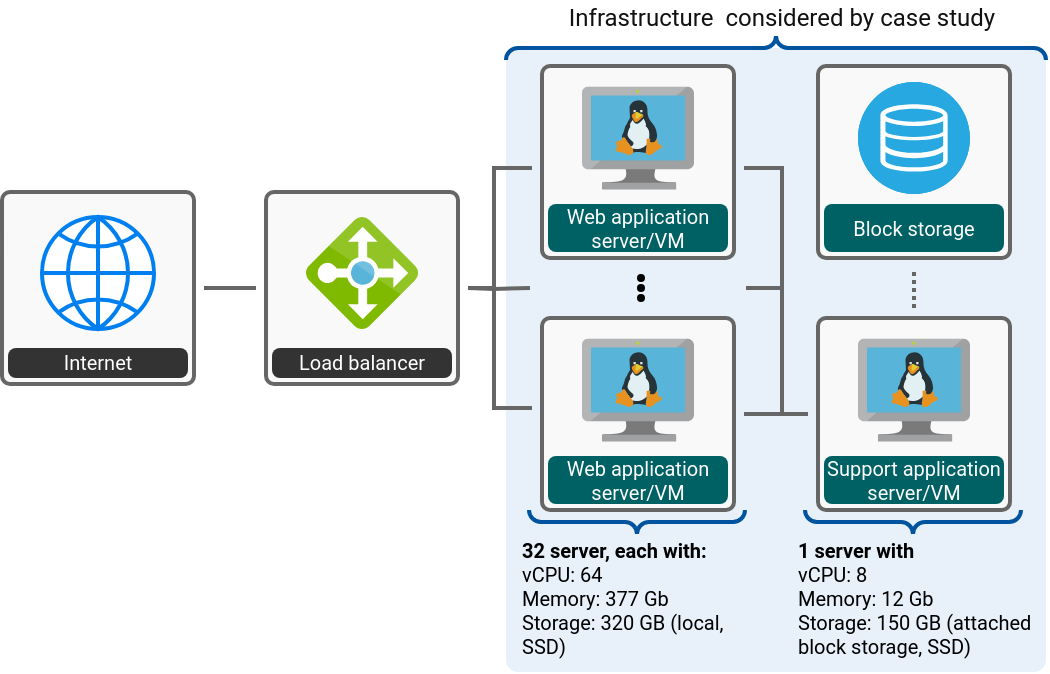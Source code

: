 <mxfile version="20.8.16" type="device"><diagram name="Page-1" id="bfe91b75-5d2c-26a0-9c1d-138518896778"><mxGraphModel dx="639" dy="370" grid="1" gridSize="3" guides="1" tooltips="1" connect="1" arrows="1" fold="1" page="1" pageScale="1" pageWidth="1100" pageHeight="850" background="none" math="0" shadow="0"><root><mxCell id="0"/><mxCell id="1" parent="0"/><mxCell id="AqPLjchYshI3dGD_XxI8-84" value="" style="rounded=1;whiteSpace=wrap;html=1;pointerEvents=0;fontFamily=Roboto;fontSource=https%3A%2F%2Ffonts.google.com%2Fspecimen%2FRoboto;fontSize=12;fontColor=#111111;fillColor=#E8F1FA;gradientColor=none;strokeColor=none;absoluteArcSize=1;arcSize=12;fillStyle=auto;" vertex="1" parent="1"><mxGeometry x="264" y="36" width="270" height="312" as="geometry"/></mxCell><mxCell id="AqPLjchYshI3dGD_XxI8-5" value="" style="labelPosition=right;align=left;strokeWidth=2;shape=mxgraph.mockup.markup.curlyBrace;html=1;shadow=0;dashed=0;strokeColor=#00549F;direction=south;fontFamily=Libertinus Sans;fontSize=9.96;startSize=6;rotation=90;" vertex="1" parent="1"><mxGeometry x="323.5" y="219" width="12" height="108" as="geometry"/></mxCell><mxCell id="AqPLjchYshI3dGD_XxI8-6" value="&lt;b style=&quot;font-size: 10px;&quot;&gt;32 server, each with:&lt;/b&gt;&lt;br style=&quot;font-size: 10px;&quot;&gt;vCPU: 64&lt;br style=&quot;font-size: 10px;&quot;&gt;Memory: 377 Gb&lt;br style=&quot;font-size: 10px;&quot;&gt;Storage: 320 GB (local, SSD)" style="text;html=1;strokeColor=none;fillColor=none;align=left;verticalAlign=top;whiteSpace=wrap;rounded=0;fontSize=10;fontFamily=Roboto;fontSource=https%3A%2F%2Ffonts.google.com%2Fspecimen%2FRoboto;spacingTop=-4;" vertex="1" parent="1"><mxGeometry x="270" y="279" width="120" height="66" as="geometry"/></mxCell><mxCell id="AqPLjchYshI3dGD_XxI8-11" value="" style="endArrow=none;html=1;rounded=0;strokeColor=#666666;fontFamily=Roboto;fontSource=https%3A%2F%2Ffonts.google.com%2Fspecimen%2FRoboto;fontSize=9.96;startSize=9;sourcePerimeterSpacing=5;targetPerimeterSpacing=5;jumpStyle=none;startArrow=none;startFill=0;endFill=0;endSize=5;strokeWidth=2;" edge="1" parent="1" source="AqPLjchYshI3dGD_XxI8-19" target="AqPLjchYshI3dGD_XxI8-30"><mxGeometry width="50" height="50" relative="1" as="geometry"><mxPoint x="90" y="124" as="sourcePoint"/><mxPoint x="139" y="156" as="targetPoint"/></mxGeometry></mxCell><mxCell id="AqPLjchYshI3dGD_XxI8-12" value="" style="endArrow=none;html=1;rounded=0;strokeColor=#666666;fontFamily=Roboto;fontSource=https%3A%2F%2Ffonts.google.com%2Fspecimen%2FRoboto;fontSize=9.96;startSize=9;sourcePerimeterSpacing=5;targetPerimeterSpacing=5;jumpStyle=none;startArrow=none;startFill=0;edgeStyle=orthogonalEdgeStyle;endFill=0;endSize=5;strokeWidth=2;" edge="1" parent="1" source="AqPLjchYshI3dGD_XxI8-30" target="AqPLjchYshI3dGD_XxI8-50"><mxGeometry width="50" height="50" relative="1" as="geometry"><mxPoint x="192" y="103" as="sourcePoint"/><mxPoint x="271" y="84" as="targetPoint"/><Array as="points"><mxPoint x="258" y="156"/><mxPoint x="258" y="96"/></Array></mxGeometry></mxCell><mxCell id="AqPLjchYshI3dGD_XxI8-19" value="" style="whiteSpace=wrap;html=1;strokeWidth=2;fontFamily=Roboto;fontSource=https%3A%2F%2Ffonts.google.com%2Fspecimen%2FRoboto;fontSize=9.96;startSize=6;strokeColor=#666666;fillColor=#F9F9F9;rounded=1;absoluteArcSize=1;arcSize=8;container=1;collapsible=0;" vertex="1" parent="1"><mxGeometry x="12" y="108" width="96" height="96" as="geometry"/></mxCell><mxCell id="AqPLjchYshI3dGD_XxI8-29" value="" style="rounded=0;whiteSpace=wrap;html=1;pointerEvents=0;fontFamily=Roboto;fontSource=https%3A%2F%2Ffonts.google.com%2Fspecimen%2FRoboto;fontSize=10;fontColor=#FFFFFF;fillColor=#F9F9F9;gradientColor=none;strokeColor=none;container=1;dropTarget=1;collapsible=0;connectable=0;allowArrows=0;resizable=0;deletable=0;rotatable=0;movable=0;" vertex="1" parent="AqPLjchYshI3dGD_XxI8-19"><mxGeometry x="3" y="3" width="90" height="75" as="geometry"/></mxCell><mxCell id="AqPLjchYshI3dGD_XxI8-8" value="" style="html=1;verticalLabelPosition=bottom;align=center;labelBackgroundColor=#ffffff;verticalAlign=top;strokeWidth=2;strokeColor=#0080F0;shadow=0;dashed=0;shape=mxgraph.ios7.icons.globe;fontFamily=Roboto;fontSource=https%3A%2F%2Ffonts.google.com%2Fspecimen%2FRoboto;fontSize=9.96;startSize=6;points=[[1,0.5,0,0,0]];aspect=fixed;" vertex="1" parent="AqPLjchYshI3dGD_XxI8-29"><mxGeometry x="17" y="9.5" width="56" height="56" as="geometry"/></mxCell><mxCell id="AqPLjchYshI3dGD_XxI8-21" value="Internet" style="rounded=1;whiteSpace=wrap;html=1;pointerEvents=0;fontFamily=Roboto;fontSize=10;fontColor=#FFFFFF;fillColor=#333333;gradientColor=none;fontSource=https%3A%2F%2Ffonts.google.com%2Fspecimen%2FRoboto;absoluteArcSize=1;arcSize=8;strokeColor=none;spacingTop=-1;deletable=0;rotatable=0;resizable=0;movable=0;allowArrows=0;connectable=0;" vertex="1" parent="AqPLjchYshI3dGD_XxI8-19"><mxGeometry x="3" y="78" width="90" height="15" as="geometry"/></mxCell><mxCell id="AqPLjchYshI3dGD_XxI8-30" value="" style="whiteSpace=wrap;html=1;strokeWidth=2;fontFamily=Roboto;fontSource=https%3A%2F%2Ffonts.google.com%2Fspecimen%2FRoboto;fontSize=9.96;startSize=6;strokeColor=#666666;fillColor=#F9F9F9;rounded=1;absoluteArcSize=1;arcSize=8;container=1;collapsible=0;" vertex="1" parent="1"><mxGeometry x="144" y="108" width="96" height="96" as="geometry"/></mxCell><mxCell id="AqPLjchYshI3dGD_XxI8-31" value="" style="rounded=0;whiteSpace=wrap;html=1;pointerEvents=0;fontFamily=Roboto;fontSource=https%3A%2F%2Ffonts.google.com%2Fspecimen%2FRoboto;fontSize=10;fontColor=#FFFFFF;fillColor=#F9F9F9;gradientColor=none;strokeColor=none;container=1;dropTarget=1;collapsible=0;connectable=0;allowArrows=0;resizable=0;deletable=0;rotatable=0;movable=0;cloneable=1;" vertex="1" parent="AqPLjchYshI3dGD_XxI8-30"><mxGeometry x="3" y="3" width="90" height="75" as="geometry"/></mxCell><mxCell id="AqPLjchYshI3dGD_XxI8-34" value="" style="sketch=0;aspect=fixed;html=1;points=[[0,0.5,0,0,0],[0.5,0,0,0,0],[0.5,1,0,0,0],[1,0.5,0,0,0]];align=center;image;fontSize=12;image=img/lib/mscae/Load_Balancer_feature.svg;dashed=1;strokeWidth=2;fontFamily=Roboto;fontSource=https%3A%2F%2Ffonts.google.com%2Fspecimen%2FRoboto;startSize=6;rotation=90;allowArrows=0;connectable=0;" vertex="1" parent="AqPLjchYshI3dGD_XxI8-31"><mxGeometry x="17" y="9.5" width="56" height="56" as="geometry"/></mxCell><mxCell id="AqPLjchYshI3dGD_XxI8-33" value="Load balancer" style="rounded=1;whiteSpace=wrap;html=1;pointerEvents=0;fontFamily=Roboto;fontSize=10;fontColor=#FFFFFF;fillColor=#333333;gradientColor=none;fontSource=https%3A%2F%2Ffonts.google.com%2Fspecimen%2FRoboto;absoluteArcSize=1;arcSize=8;strokeColor=none;spacingTop=-1;deletable=0;rotatable=0;resizable=0;movable=0;allowArrows=0;connectable=0;" vertex="1" parent="AqPLjchYshI3dGD_XxI8-30"><mxGeometry x="3" y="78" width="90" height="15" as="geometry"/></mxCell><mxCell id="AqPLjchYshI3dGD_XxI8-48" value="" style="endArrow=none;html=1;rounded=0;strokeColor=#666666;fontFamily=Roboto;fontSource=https%3A%2F%2Ffonts.google.com%2Fspecimen%2FRoboto;fontSize=9.96;startSize=9;sourcePerimeterSpacing=5;targetPerimeterSpacing=5;jumpStyle=none;startArrow=none;startFill=0;edgeStyle=orthogonalEdgeStyle;endFill=0;endSize=5;strokeWidth=2;" edge="1" parent="1" source="AqPLjchYshI3dGD_XxI8-30"><mxGeometry width="50" height="50" relative="1" as="geometry"><mxPoint x="248" y="159" as="sourcePoint"/><mxPoint x="277" y="216" as="targetPoint"/><Array as="points"><mxPoint x="258" y="156"/><mxPoint x="258" y="216"/></Array></mxGeometry></mxCell><mxCell id="AqPLjchYshI3dGD_XxI8-70" value="" style="whiteSpace=wrap;html=1;strokeWidth=2;fontFamily=Roboto;fontSource=https%3A%2F%2Ffonts.google.com%2Fspecimen%2FRoboto;fontSize=9.96;startSize=6;strokeColor=#666666;fillColor=#F9F9F9;rounded=1;absoluteArcSize=1;arcSize=8;container=1;collapsible=0;" vertex="1" parent="1"><mxGeometry x="420" y="171" width="96" height="96" as="geometry"/></mxCell><mxCell id="AqPLjchYshI3dGD_XxI8-71" value="" style="rounded=0;whiteSpace=wrap;html=1;pointerEvents=0;fontFamily=Roboto;fontSource=https%3A%2F%2Ffonts.google.com%2Fspecimen%2FRoboto;fontSize=10;fontColor=#FFFFFF;fillColor=#F9F9F9;gradientColor=none;strokeColor=none;container=1;dropTarget=1;collapsible=0;connectable=0;allowArrows=0;resizable=1;deletable=0;rotatable=0;movable=0;cloneable=1;recursiveResize=0;" vertex="1" parent="AqPLjchYshI3dGD_XxI8-70"><mxGeometry x="3" y="3" width="90" height="66" as="geometry"/></mxCell><mxCell id="AqPLjchYshI3dGD_XxI8-72" value="" style="sketch=0;aspect=fixed;html=1;points=[];align=center;image;fontSize=12;image=img/lib/mscae/VM_Linux.svg;dashed=1;fontFamily=Libertinus Sans;startSize=6;" vertex="1" parent="AqPLjchYshI3dGD_XxI8-71"><mxGeometry x="17" y="7.24" width="56" height="51.52" as="geometry"/></mxCell><mxCell id="AqPLjchYshI3dGD_XxI8-73" value="Support application server/VM" style="rounded=1;whiteSpace=wrap;html=1;pointerEvents=0;fontFamily=Roboto;fontSize=10;fontColor=#FFFFFF;fillColor=#006165;gradientColor=none;fontSource=https%3A%2F%2Ffonts.google.com%2Fspecimen%2FRoboto;absoluteArcSize=1;arcSize=8;strokeColor=none;spacingTop=-1;deletable=0;rotatable=0;resizable=1;movable=0;allowArrows=0;connectable=0;" vertex="1" parent="AqPLjchYshI3dGD_XxI8-70"><mxGeometry x="3" y="69" width="90" height="24" as="geometry"/></mxCell><mxCell id="AqPLjchYshI3dGD_XxI8-75" value="" style="endArrow=none;html=1;rounded=0;strokeColor=#666666;fontFamily=Roboto;fontSource=https%3A%2F%2Ffonts.google.com%2Fspecimen%2FRoboto;fontSize=9.96;startSize=9;sourcePerimeterSpacing=5;targetPerimeterSpacing=5;jumpStyle=none;startArrow=none;startFill=0;edgeStyle=orthogonalEdgeStyle;endFill=0;endSize=5;strokeWidth=2;" edge="1" parent="1" source="AqPLjchYshI3dGD_XxI8-66" target="AqPLjchYshI3dGD_XxI8-70"><mxGeometry width="50" height="50" relative="1" as="geometry"><mxPoint x="248" y="159" as="sourcePoint"/><mxPoint x="280" y="219" as="targetPoint"/><Array as="points"><mxPoint x="396" y="219"/><mxPoint x="396" y="219"/></Array></mxGeometry></mxCell><mxCell id="AqPLjchYshI3dGD_XxI8-49" value="" style="rounded=1;whiteSpace=wrap;html=1;pointerEvents=0;fontFamily=Roboto;fontSource=https%3A%2F%2Ffonts.google.com%2Fspecimen%2FRoboto;fontSize=10;fontColor=#FFFFFF;fillColor=none;gradientColor=none;container=1;collapsible=0;arcSize=8;absoluteArcSize=1;recursiveResize=0;strokeColor=none;strokeWidth=2;" vertex="1" parent="1"><mxGeometry x="276" y="42" width="108" height="228" as="geometry"/></mxCell><mxCell id="AqPLjchYshI3dGD_XxI8-50" value="" style="whiteSpace=wrap;html=1;strokeWidth=2;fontFamily=Roboto;fontSource=https%3A%2F%2Ffonts.google.com%2Fspecimen%2FRoboto;fontSize=9.96;startSize=6;strokeColor=#666666;fillColor=#F9F9F9;rounded=1;absoluteArcSize=1;arcSize=8;container=1;collapsible=0;" vertex="1" parent="AqPLjchYshI3dGD_XxI8-49"><mxGeometry x="6" y="3" width="96" height="96" as="geometry"/></mxCell><mxCell id="AqPLjchYshI3dGD_XxI8-51" value="" style="rounded=0;whiteSpace=wrap;html=1;pointerEvents=0;fontFamily=Roboto;fontSource=https%3A%2F%2Ffonts.google.com%2Fspecimen%2FRoboto;fontSize=10;fontColor=#FFFFFF;fillColor=#F9F9F9;gradientColor=none;strokeColor=none;container=1;dropTarget=1;collapsible=0;connectable=0;allowArrows=0;resizable=1;deletable=0;rotatable=0;movable=0;cloneable=1;recursiveResize=0;" vertex="1" parent="AqPLjchYshI3dGD_XxI8-50"><mxGeometry x="3" y="3" width="90" height="66" as="geometry"/></mxCell><mxCell id="AqPLjchYshI3dGD_XxI8-52" value="" style="sketch=0;aspect=fixed;html=1;points=[];align=center;image;fontSize=12;image=img/lib/mscae/VM_Linux.svg;dashed=1;fontFamily=Libertinus Sans;startSize=6;" vertex="1" parent="AqPLjchYshI3dGD_XxI8-51"><mxGeometry x="17" y="7.24" width="56" height="51.52" as="geometry"/></mxCell><mxCell id="AqPLjchYshI3dGD_XxI8-53" value="Web application server/VM" style="rounded=1;whiteSpace=wrap;html=1;pointerEvents=0;fontFamily=Roboto;fontSize=10;fontColor=#FFFFFF;fillColor=#006165;gradientColor=none;fontSource=https%3A%2F%2Ffonts.google.com%2Fspecimen%2FRoboto;absoluteArcSize=1;arcSize=8;strokeColor=none;spacingTop=-1;deletable=0;rotatable=0;resizable=1;movable=0;allowArrows=0;connectable=0;" vertex="1" parent="AqPLjchYshI3dGD_XxI8-50"><mxGeometry x="3" y="69" width="90" height="24" as="geometry"/></mxCell><mxCell id="AqPLjchYshI3dGD_XxI8-66" value="" style="whiteSpace=wrap;html=1;strokeWidth=2;fontFamily=Roboto;fontSource=https%3A%2F%2Ffonts.google.com%2Fspecimen%2FRoboto;fontSize=9.96;startSize=6;strokeColor=#666666;fillColor=#F9F9F9;rounded=1;absoluteArcSize=1;arcSize=8;container=1;collapsible=0;" vertex="1" parent="AqPLjchYshI3dGD_XxI8-49"><mxGeometry x="6" y="129" width="96" height="96" as="geometry"/></mxCell><mxCell id="AqPLjchYshI3dGD_XxI8-67" value="" style="rounded=0;whiteSpace=wrap;html=1;pointerEvents=0;fontFamily=Roboto;fontSource=https%3A%2F%2Ffonts.google.com%2Fspecimen%2FRoboto;fontSize=10;fontColor=#FFFFFF;fillColor=#F9F9F9;gradientColor=none;strokeColor=none;container=1;dropTarget=1;collapsible=0;connectable=0;allowArrows=0;resizable=1;deletable=0;rotatable=0;movable=0;cloneable=1;recursiveResize=0;" vertex="1" parent="AqPLjchYshI3dGD_XxI8-66"><mxGeometry x="3" y="3" width="90" height="66" as="geometry"/></mxCell><mxCell id="AqPLjchYshI3dGD_XxI8-68" value="" style="sketch=0;aspect=fixed;html=1;points=[];align=center;image;fontSize=12;image=img/lib/mscae/VM_Linux.svg;dashed=1;fontFamily=Libertinus Sans;startSize=6;" vertex="1" parent="AqPLjchYshI3dGD_XxI8-67"><mxGeometry x="17" y="7.24" width="56" height="51.52" as="geometry"/></mxCell><mxCell id="AqPLjchYshI3dGD_XxI8-69" value="Web application server/VM" style="rounded=1;whiteSpace=wrap;html=1;pointerEvents=0;fontFamily=Roboto;fontSize=10;fontColor=#FFFFFF;fillColor=#006165;gradientColor=none;fontSource=https%3A%2F%2Ffonts.google.com%2Fspecimen%2FRoboto;absoluteArcSize=1;arcSize=8;strokeColor=none;spacingTop=-1;deletable=0;rotatable=0;resizable=1;movable=0;allowArrows=0;connectable=0;" vertex="1" parent="AqPLjchYshI3dGD_XxI8-66"><mxGeometry x="3" y="69" width="90" height="24" as="geometry"/></mxCell><mxCell id="AqPLjchYshI3dGD_XxI8-93" value="" style="group" vertex="1" connectable="0" parent="AqPLjchYshI3dGD_XxI8-49"><mxGeometry x="53.5" y="107" width="4" height="14" as="geometry"/></mxCell><mxCell id="AqPLjchYshI3dGD_XxI8-58" value="" style="ellipse;whiteSpace=wrap;html=1;pointerEvents=0;fontFamily=Roboto;fontSource=https%3A%2F%2Ffonts.google.com%2Fspecimen%2FRoboto;fontSize=10;fontColor=#FFFFFF;fillColor=#000000;gradientColor=none;strokeColor=none;aspect=fixed;" vertex="1" parent="AqPLjchYshI3dGD_XxI8-93"><mxGeometry width="4" height="4" as="geometry"/></mxCell><mxCell id="AqPLjchYshI3dGD_XxI8-59" value="" style="ellipse;whiteSpace=wrap;html=1;pointerEvents=0;fontFamily=Roboto;fontSource=https%3A%2F%2Ffonts.google.com%2Fspecimen%2FRoboto;fontSize=10;fontColor=#FFFFFF;fillColor=#000000;gradientColor=none;strokeColor=none;aspect=fixed;" vertex="1" parent="AqPLjchYshI3dGD_XxI8-93"><mxGeometry y="5" width="4" height="4" as="geometry"/></mxCell><mxCell id="AqPLjchYshI3dGD_XxI8-60" value="" style="ellipse;whiteSpace=wrap;html=1;pointerEvents=0;fontFamily=Roboto;fontSource=https%3A%2F%2Ffonts.google.com%2Fspecimen%2FRoboto;fontSize=10;fontColor=#FFFFFF;fillColor=#000000;gradientColor=none;strokeColor=none;aspect=fixed;" vertex="1" parent="AqPLjchYshI3dGD_XxI8-93"><mxGeometry y="10" width="4" height="4" as="geometry"/></mxCell><mxCell id="AqPLjchYshI3dGD_XxI8-76" value="" style="endArrow=none;html=1;rounded=0;strokeColor=#666666;fontFamily=Roboto;fontSource=https%3A%2F%2Ffonts.google.com%2Fspecimen%2FRoboto;fontSize=9.96;startSize=9;sourcePerimeterSpacing=5;targetPerimeterSpacing=5;jumpStyle=none;startArrow=none;startFill=0;edgeStyle=orthogonalEdgeStyle;endFill=0;endSize=5;strokeWidth=2;" edge="1" parent="1" source="AqPLjchYshI3dGD_XxI8-50" target="AqPLjchYshI3dGD_XxI8-70"><mxGeometry width="50" height="50" relative="1" as="geometry"><mxPoint x="386" y="219.0" as="sourcePoint"/><mxPoint x="418" y="159.0" as="targetPoint"/><Array as="points"><mxPoint x="402" y="96"/><mxPoint x="402" y="219"/></Array></mxGeometry></mxCell><mxCell id="AqPLjchYshI3dGD_XxI8-77" value="" style="endArrow=none;html=1;rounded=0;strokeColor=#666666;fontFamily=Roboto;fontSource=https%3A%2F%2Ffonts.google.com%2Fspecimen%2FRoboto;fontSize=9.96;startSize=9;sourcePerimeterSpacing=5;targetPerimeterSpacing=5;jumpStyle=none;startArrow=none;startFill=0;edgeStyle=orthogonalEdgeStyle;endFill=0;endSize=5;strokeWidth=2;exitX=1;exitY=0.5;exitDx=0;exitDy=0;" edge="1" parent="1" source="AqPLjchYshI3dGD_XxI8-49" target="AqPLjchYshI3dGD_XxI8-70"><mxGeometry width="50" height="50" relative="1" as="geometry"><mxPoint x="386" y="99" as="sourcePoint"/><mxPoint x="418" y="159" as="targetPoint"/><Array as="points"><mxPoint x="402" y="156"/><mxPoint x="402" y="219"/></Array></mxGeometry></mxCell><mxCell id="AqPLjchYshI3dGD_XxI8-78" value="" style="endArrow=none;html=1;rounded=0;strokeColor=#666666;fontFamily=Roboto;fontSource=https%3A%2F%2Ffonts.google.com%2Fspecimen%2FRoboto;fontSize=9.96;startSize=9;sourcePerimeterSpacing=5;targetPerimeterSpacing=5;jumpStyle=none;startArrow=none;startFill=0;edgeStyle=orthogonalEdgeStyle;endFill=0;endSize=5;strokeWidth=2;" edge="1" parent="1" target="AqPLjchYshI3dGD_XxI8-30"><mxGeometry width="50" height="50" relative="1" as="geometry"><mxPoint x="276" y="156" as="sourcePoint"/><mxPoint x="418" y="159" as="targetPoint"/><Array as="points"/></mxGeometry></mxCell><mxCell id="AqPLjchYshI3dGD_XxI8-80" value="" style="labelPosition=right;align=left;strokeWidth=2;shape=mxgraph.mockup.markup.curlyBrace;html=1;shadow=0;dashed=0;strokeColor=#00549F;direction=south;fontFamily=Libertinus Sans;fontSize=9.96;startSize=6;rotation=90;" vertex="1" parent="1"><mxGeometry x="461.5" y="219" width="12" height="108" as="geometry"/></mxCell><mxCell id="AqPLjchYshI3dGD_XxI8-81" value="&lt;b style=&quot;font-size: 10px;&quot;&gt;1 server with&lt;/b&gt;&lt;br style=&quot;font-size: 10px;&quot;&gt;vCPU: 8&lt;br style=&quot;font-size: 10px;&quot;&gt;Memory: 12 Gb&lt;br style=&quot;font-size: 10px;&quot;&gt;Storage: 150 GB (attached block storage, SSD)" style="text;html=1;strokeColor=none;fillColor=none;align=left;verticalAlign=top;whiteSpace=wrap;rounded=0;fontSize=10;fontFamily=Roboto;fontSource=https%3A%2F%2Ffonts.google.com%2Fspecimen%2FRoboto;spacingTop=-4;" vertex="1" parent="1"><mxGeometry x="408" y="279" width="120" height="54" as="geometry"/></mxCell><mxCell id="AqPLjchYshI3dGD_XxI8-82" value="" style="labelPosition=right;align=left;strokeWidth=2;shape=mxgraph.mockup.markup.curlyBrace;html=1;shadow=0;dashed=0;strokeColor=#00549F;direction=south;fontFamily=Libertinus Sans;fontSize=9.96;startSize=6;rotation=-90;fillColor=none;" vertex="1" parent="1"><mxGeometry x="393" y="-99" width="12" height="270" as="geometry"/></mxCell><mxCell id="AqPLjchYshI3dGD_XxI8-83" value="Infrastructure&amp;nbsp; considered by case study" style="text;html=1;strokeColor=none;fillColor=none;align=center;verticalAlign=middle;whiteSpace=wrap;rounded=0;fontSize=12;fontFamily=Roboto;fontColor=#111111;" vertex="1" parent="1"><mxGeometry x="276" y="12" width="252" height="18" as="geometry"/></mxCell><mxCell id="AqPLjchYshI3dGD_XxI8-88" value="" style="whiteSpace=wrap;html=1;strokeWidth=2;fontFamily=Roboto;fontSource=https%3A%2F%2Ffonts.google.com%2Fspecimen%2FRoboto;fontSize=9.96;startSize=6;strokeColor=#666666;fillColor=#F9F9F9;rounded=1;absoluteArcSize=1;arcSize=8;container=1;collapsible=0;" vertex="1" parent="1"><mxGeometry x="420" y="45" width="96" height="96" as="geometry"/></mxCell><mxCell id="AqPLjchYshI3dGD_XxI8-89" value="" style="rounded=0;whiteSpace=wrap;html=1;pointerEvents=0;fontFamily=Roboto;fontSource=https%3A%2F%2Ffonts.google.com%2Fspecimen%2FRoboto;fontSize=10;fontColor=#FFFFFF;fillColor=#F9F9F9;gradientColor=none;strokeColor=none;container=1;dropTarget=1;collapsible=0;connectable=0;allowArrows=0;resizable=1;deletable=0;rotatable=0;movable=0;cloneable=1;recursiveResize=0;" vertex="1" parent="AqPLjchYshI3dGD_XxI8-88"><mxGeometry x="3" y="3" width="90" height="66" as="geometry"/></mxCell><mxCell id="AqPLjchYshI3dGD_XxI8-87" value="" style="fillColor=#28A8E0;verticalLabelPosition=bottom;sketch=0;html=1;strokeColor=#ffffff;verticalAlign=top;align=center;points=[[0.145,0.145,0],[0.5,0,0],[0.855,0.145,0],[1,0.5,0],[0.855,0.855,0],[0.5,1,0],[0.145,0.855,0],[0,0.5,0]];pointerEvents=1;shape=mxgraph.cisco_safe.compositeIcon;bgIcon=ellipse;resIcon=mxgraph.cisco_safe.capability.storage;fontFamily=Roboto;fontSource=https%3A%2F%2Ffonts.google.com%2Fspecimen%2FRoboto;fontSize=10;fontColor=#111111;aspect=fixed;" vertex="1" parent="AqPLjchYshI3dGD_XxI8-89"><mxGeometry x="17" y="5" width="56" height="56" as="geometry"/></mxCell><mxCell id="AqPLjchYshI3dGD_XxI8-91" value="Block storage" style="rounded=1;whiteSpace=wrap;html=1;pointerEvents=0;fontFamily=Roboto;fontSize=10;fontColor=#FFFFFF;fillColor=#006165;gradientColor=none;fontSource=https%3A%2F%2Ffonts.google.com%2Fspecimen%2FRoboto;absoluteArcSize=1;arcSize=8;strokeColor=none;spacingTop=-1;deletable=0;rotatable=0;resizable=1;movable=0;allowArrows=0;connectable=0;" vertex="1" parent="AqPLjchYshI3dGD_XxI8-88"><mxGeometry x="3" y="69" width="90" height="24" as="geometry"/></mxCell><mxCell id="AqPLjchYshI3dGD_XxI8-92" value="" style="endArrow=none;html=1;rounded=0;strokeColor=#666666;fontFamily=Roboto;fontSource=https%3A%2F%2Ffonts.google.com%2Fspecimen%2FRoboto;fontSize=9.96;startSize=9;sourcePerimeterSpacing=5;targetPerimeterSpacing=5;jumpStyle=none;startArrow=none;startFill=0;edgeStyle=orthogonalEdgeStyle;endFill=0;endSize=5;strokeWidth=2;dashed=1;dashPattern=1 1;" edge="1" parent="1" source="AqPLjchYshI3dGD_XxI8-70" target="AqPLjchYshI3dGD_XxI8-88"><mxGeometry width="50" height="50" relative="1" as="geometry"><mxPoint x="387" y="159" as="sourcePoint"/><mxPoint x="417.5" y="219" as="targetPoint"/><Array as="points"><mxPoint x="468" y="159"/><mxPoint x="468" y="159"/></Array></mxGeometry></mxCell></root></mxGraphModel></diagram></mxfile>
